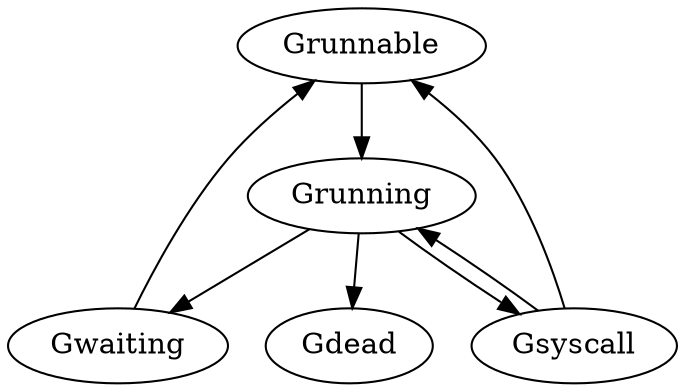 digraph G {
Grunnable->Grunning;
Grunning->Gwaiting;
Grunning->Gdead;
Grunning->Gsyscall;
Gsyscall->Grunning;
Gsyscall->Grunnable;
Gwaiting->Grunnable;
}